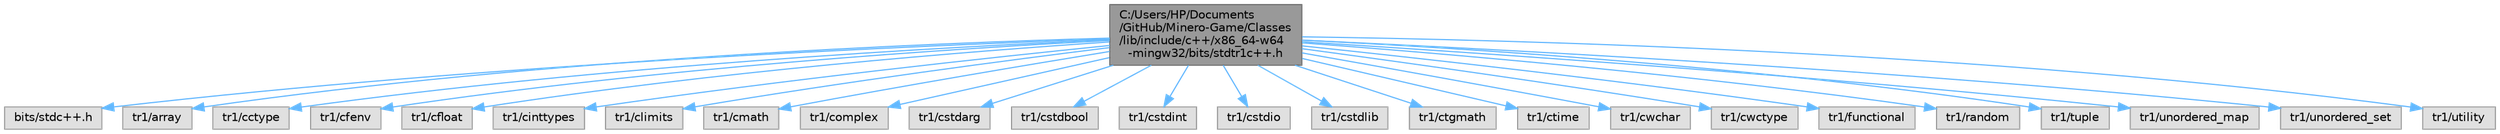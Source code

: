 digraph "C:/Users/HP/Documents/GitHub/Minero-Game/Classes/lib/include/c++/x86_64-w64-mingw32/bits/stdtr1c++.h"
{
 // LATEX_PDF_SIZE
  bgcolor="transparent";
  edge [fontname=Helvetica,fontsize=10,labelfontname=Helvetica,labelfontsize=10];
  node [fontname=Helvetica,fontsize=10,shape=box,height=0.2,width=0.4];
  Node1 [id="Node000001",label="C:/Users/HP/Documents\l/GitHub/Minero-Game/Classes\l/lib/include/c++/x86_64-w64\l-mingw32/bits/stdtr1c++.h",height=0.2,width=0.4,color="gray40", fillcolor="grey60", style="filled", fontcolor="black",tooltip=" "];
  Node1 -> Node2 [id="edge49_Node000001_Node000002",color="steelblue1",style="solid",tooltip=" "];
  Node2 [id="Node000002",label="bits/stdc++.h",height=0.2,width=0.4,color="grey60", fillcolor="#E0E0E0", style="filled",tooltip=" "];
  Node1 -> Node3 [id="edge50_Node000001_Node000003",color="steelblue1",style="solid",tooltip=" "];
  Node3 [id="Node000003",label="tr1/array",height=0.2,width=0.4,color="grey60", fillcolor="#E0E0E0", style="filled",tooltip=" "];
  Node1 -> Node4 [id="edge51_Node000001_Node000004",color="steelblue1",style="solid",tooltip=" "];
  Node4 [id="Node000004",label="tr1/cctype",height=0.2,width=0.4,color="grey60", fillcolor="#E0E0E0", style="filled",tooltip=" "];
  Node1 -> Node5 [id="edge52_Node000001_Node000005",color="steelblue1",style="solid",tooltip=" "];
  Node5 [id="Node000005",label="tr1/cfenv",height=0.2,width=0.4,color="grey60", fillcolor="#E0E0E0", style="filled",tooltip=" "];
  Node1 -> Node6 [id="edge53_Node000001_Node000006",color="steelblue1",style="solid",tooltip=" "];
  Node6 [id="Node000006",label="tr1/cfloat",height=0.2,width=0.4,color="grey60", fillcolor="#E0E0E0", style="filled",tooltip=" "];
  Node1 -> Node7 [id="edge54_Node000001_Node000007",color="steelblue1",style="solid",tooltip=" "];
  Node7 [id="Node000007",label="tr1/cinttypes",height=0.2,width=0.4,color="grey60", fillcolor="#E0E0E0", style="filled",tooltip=" "];
  Node1 -> Node8 [id="edge55_Node000001_Node000008",color="steelblue1",style="solid",tooltip=" "];
  Node8 [id="Node000008",label="tr1/climits",height=0.2,width=0.4,color="grey60", fillcolor="#E0E0E0", style="filled",tooltip=" "];
  Node1 -> Node9 [id="edge56_Node000001_Node000009",color="steelblue1",style="solid",tooltip=" "];
  Node9 [id="Node000009",label="tr1/cmath",height=0.2,width=0.4,color="grey60", fillcolor="#E0E0E0", style="filled",tooltip=" "];
  Node1 -> Node10 [id="edge57_Node000001_Node000010",color="steelblue1",style="solid",tooltip=" "];
  Node10 [id="Node000010",label="tr1/complex",height=0.2,width=0.4,color="grey60", fillcolor="#E0E0E0", style="filled",tooltip=" "];
  Node1 -> Node11 [id="edge58_Node000001_Node000011",color="steelblue1",style="solid",tooltip=" "];
  Node11 [id="Node000011",label="tr1/cstdarg",height=0.2,width=0.4,color="grey60", fillcolor="#E0E0E0", style="filled",tooltip=" "];
  Node1 -> Node12 [id="edge59_Node000001_Node000012",color="steelblue1",style="solid",tooltip=" "];
  Node12 [id="Node000012",label="tr1/cstdbool",height=0.2,width=0.4,color="grey60", fillcolor="#E0E0E0", style="filled",tooltip=" "];
  Node1 -> Node13 [id="edge60_Node000001_Node000013",color="steelblue1",style="solid",tooltip=" "];
  Node13 [id="Node000013",label="tr1/cstdint",height=0.2,width=0.4,color="grey60", fillcolor="#E0E0E0", style="filled",tooltip=" "];
  Node1 -> Node14 [id="edge61_Node000001_Node000014",color="steelblue1",style="solid",tooltip=" "];
  Node14 [id="Node000014",label="tr1/cstdio",height=0.2,width=0.4,color="grey60", fillcolor="#E0E0E0", style="filled",tooltip=" "];
  Node1 -> Node15 [id="edge62_Node000001_Node000015",color="steelblue1",style="solid",tooltip=" "];
  Node15 [id="Node000015",label="tr1/cstdlib",height=0.2,width=0.4,color="grey60", fillcolor="#E0E0E0", style="filled",tooltip=" "];
  Node1 -> Node16 [id="edge63_Node000001_Node000016",color="steelblue1",style="solid",tooltip=" "];
  Node16 [id="Node000016",label="tr1/ctgmath",height=0.2,width=0.4,color="grey60", fillcolor="#E0E0E0", style="filled",tooltip=" "];
  Node1 -> Node17 [id="edge64_Node000001_Node000017",color="steelblue1",style="solid",tooltip=" "];
  Node17 [id="Node000017",label="tr1/ctime",height=0.2,width=0.4,color="grey60", fillcolor="#E0E0E0", style="filled",tooltip=" "];
  Node1 -> Node18 [id="edge65_Node000001_Node000018",color="steelblue1",style="solid",tooltip=" "];
  Node18 [id="Node000018",label="tr1/cwchar",height=0.2,width=0.4,color="grey60", fillcolor="#E0E0E0", style="filled",tooltip=" "];
  Node1 -> Node19 [id="edge66_Node000001_Node000019",color="steelblue1",style="solid",tooltip=" "];
  Node19 [id="Node000019",label="tr1/cwctype",height=0.2,width=0.4,color="grey60", fillcolor="#E0E0E0", style="filled",tooltip=" "];
  Node1 -> Node20 [id="edge67_Node000001_Node000020",color="steelblue1",style="solid",tooltip=" "];
  Node20 [id="Node000020",label="tr1/functional",height=0.2,width=0.4,color="grey60", fillcolor="#E0E0E0", style="filled",tooltip=" "];
  Node1 -> Node21 [id="edge68_Node000001_Node000021",color="steelblue1",style="solid",tooltip=" "];
  Node21 [id="Node000021",label="tr1/random",height=0.2,width=0.4,color="grey60", fillcolor="#E0E0E0", style="filled",tooltip=" "];
  Node1 -> Node22 [id="edge69_Node000001_Node000022",color="steelblue1",style="solid",tooltip=" "];
  Node22 [id="Node000022",label="tr1/tuple",height=0.2,width=0.4,color="grey60", fillcolor="#E0E0E0", style="filled",tooltip=" "];
  Node1 -> Node23 [id="edge70_Node000001_Node000023",color="steelblue1",style="solid",tooltip=" "];
  Node23 [id="Node000023",label="tr1/unordered_map",height=0.2,width=0.4,color="grey60", fillcolor="#E0E0E0", style="filled",tooltip=" "];
  Node1 -> Node24 [id="edge71_Node000001_Node000024",color="steelblue1",style="solid",tooltip=" "];
  Node24 [id="Node000024",label="tr1/unordered_set",height=0.2,width=0.4,color="grey60", fillcolor="#E0E0E0", style="filled",tooltip=" "];
  Node1 -> Node25 [id="edge72_Node000001_Node000025",color="steelblue1",style="solid",tooltip=" "];
  Node25 [id="Node000025",label="tr1/utility",height=0.2,width=0.4,color="grey60", fillcolor="#E0E0E0", style="filled",tooltip=" "];
}
